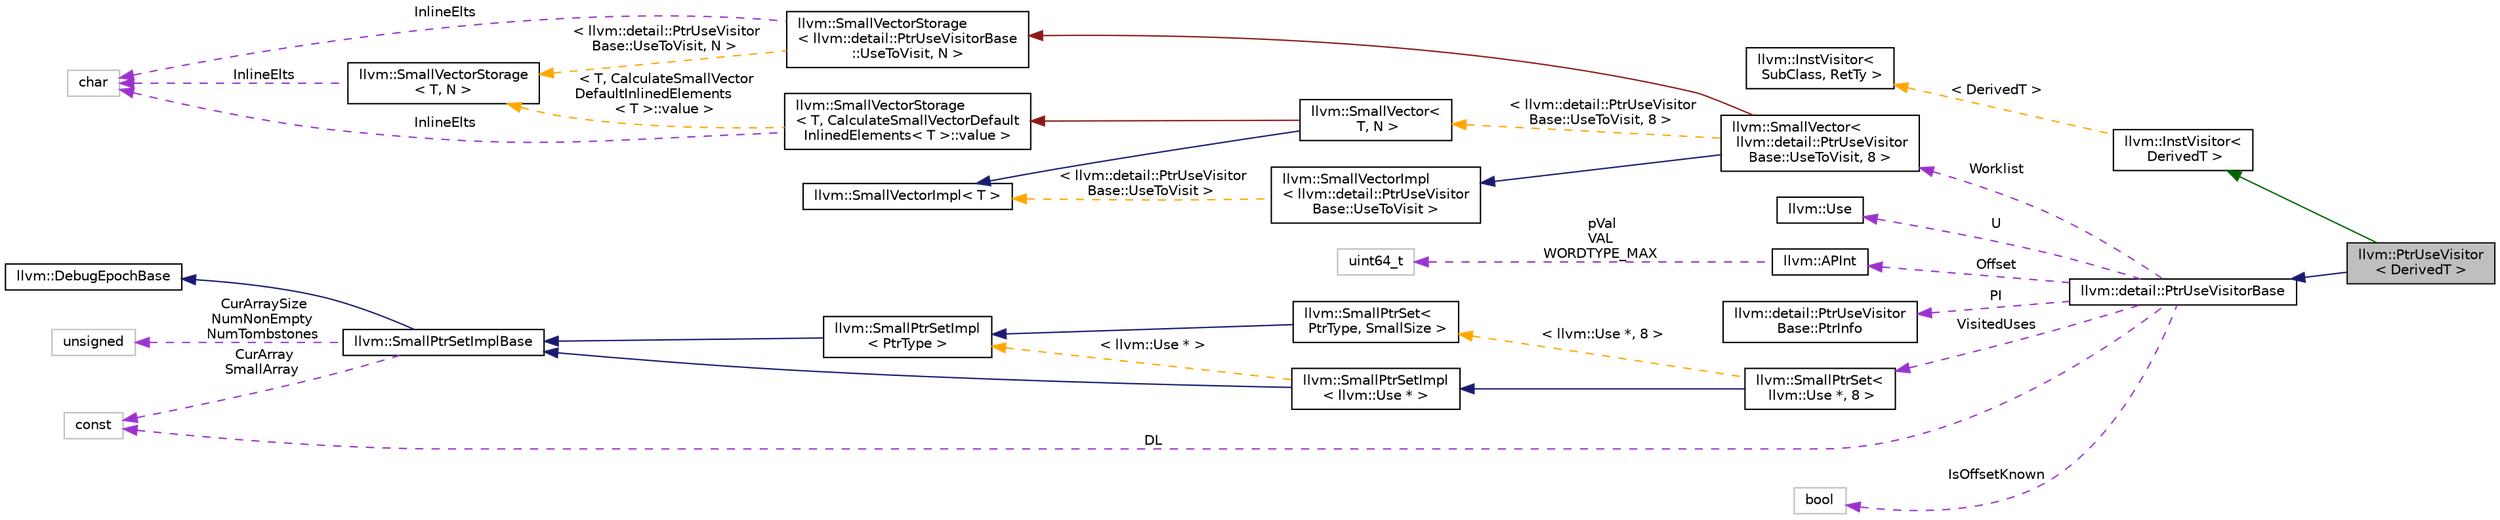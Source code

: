 digraph "llvm::PtrUseVisitor&lt; DerivedT &gt;"
{
 // LATEX_PDF_SIZE
  bgcolor="transparent";
  edge [fontname="Helvetica",fontsize="10",labelfontname="Helvetica",labelfontsize="10"];
  node [fontname="Helvetica",fontsize="10",shape=record];
  rankdir="LR";
  Node1 [label="llvm::PtrUseVisitor\l\< DerivedT \>",height=0.2,width=0.4,color="black", fillcolor="grey75", style="filled", fontcolor="black",tooltip="A base class for visitors over the uses of a pointer value."];
  Node2 -> Node1 [dir="back",color="darkgreen",fontsize="10",style="solid",fontname="Helvetica"];
  Node2 [label="llvm::InstVisitor\<\l DerivedT \>",height=0.2,width=0.4,color="black",URL="$classllvm_1_1InstVisitor.html",tooltip=" "];
  Node3 -> Node2 [dir="back",color="orange",fontsize="10",style="dashed",label=" \< DerivedT \>" ,fontname="Helvetica"];
  Node3 [label="llvm::InstVisitor\<\l SubClass, RetTy \>",height=0.2,width=0.4,color="black",URL="$classllvm_1_1InstVisitor.html",tooltip="Base class for instruction visitors."];
  Node4 -> Node1 [dir="back",color="midnightblue",fontsize="10",style="solid",fontname="Helvetica"];
  Node4 [label="llvm::detail::PtrUseVisitorBase",height=0.2,width=0.4,color="black",URL="$classllvm_1_1detail_1_1PtrUseVisitorBase.html",tooltip="Implementation of non-dependent functionality for PtrUseVisitor."];
  Node5 -> Node4 [dir="back",color="darkorchid3",fontsize="10",style="dashed",label=" Offset" ,fontname="Helvetica"];
  Node5 [label="llvm::APInt",height=0.2,width=0.4,color="black",URL="$classllvm_1_1APInt.html",tooltip="Class for arbitrary precision integers."];
  Node6 -> Node5 [dir="back",color="darkorchid3",fontsize="10",style="dashed",label=" pVal\nVAL\nWORDTYPE_MAX" ,fontname="Helvetica"];
  Node6 [label="uint64_t",height=0.2,width=0.4,color="grey75",tooltip=" "];
  Node7 -> Node4 [dir="back",color="darkorchid3",fontsize="10",style="dashed",label=" PI" ,fontname="Helvetica"];
  Node7 [label="llvm::detail::PtrUseVisitor\lBase::PtrInfo",height=0.2,width=0.4,color="black",URL="$classllvm_1_1detail_1_1PtrUseVisitorBase_1_1PtrInfo.html",tooltip="This class provides information about the result of a visit."];
  Node8 -> Node4 [dir="back",color="darkorchid3",fontsize="10",style="dashed",label=" VisitedUses" ,fontname="Helvetica"];
  Node8 [label="llvm::SmallPtrSet\<\l llvm::Use *, 8 \>",height=0.2,width=0.4,color="black",URL="$classllvm_1_1SmallPtrSet.html",tooltip=" "];
  Node9 -> Node8 [dir="back",color="midnightblue",fontsize="10",style="solid",fontname="Helvetica"];
  Node9 [label="llvm::SmallPtrSetImpl\l\< llvm::Use * \>",height=0.2,width=0.4,color="black",URL="$classllvm_1_1SmallPtrSetImpl.html",tooltip=" "];
  Node10 -> Node9 [dir="back",color="midnightblue",fontsize="10",style="solid",fontname="Helvetica"];
  Node10 [label="llvm::SmallPtrSetImplBase",height=0.2,width=0.4,color="black",URL="$classllvm_1_1SmallPtrSetImplBase.html",tooltip="SmallPtrSetImplBase - This is the common code shared among all the SmallPtrSet<>'s,..."];
  Node11 -> Node10 [dir="back",color="midnightblue",fontsize="10",style="solid",fontname="Helvetica"];
  Node11 [label="llvm::DebugEpochBase",height=0.2,width=0.4,color="black",URL="$classllvm_1_1DebugEpochBase.html",tooltip="A base class for data structure classes wishing to make iterators (\"handles\") pointing into themselve..."];
  Node12 -> Node10 [dir="back",color="darkorchid3",fontsize="10",style="dashed",label=" CurArraySize\nNumNonEmpty\nNumTombstones" ,fontname="Helvetica"];
  Node12 [label="unsigned",height=0.2,width=0.4,color="grey75",tooltip=" "];
  Node13 -> Node10 [dir="back",color="darkorchid3",fontsize="10",style="dashed",label=" CurArray\nSmallArray" ,fontname="Helvetica"];
  Node13 [label="const",height=0.2,width=0.4,color="grey75",tooltip=" "];
  Node14 -> Node9 [dir="back",color="orange",fontsize="10",style="dashed",label=" \< llvm::Use * \>" ,fontname="Helvetica"];
  Node14 [label="llvm::SmallPtrSetImpl\l\< PtrType \>",height=0.2,width=0.4,color="black",URL="$classllvm_1_1SmallPtrSetImpl.html",tooltip="A templated base class for SmallPtrSet which provides the typesafe interface that is common across al..."];
  Node10 -> Node14 [dir="back",color="midnightblue",fontsize="10",style="solid",fontname="Helvetica"];
  Node15 -> Node8 [dir="back",color="orange",fontsize="10",style="dashed",label=" \< llvm::Use *, 8 \>" ,fontname="Helvetica"];
  Node15 [label="llvm::SmallPtrSet\<\l PtrType, SmallSize \>",height=0.2,width=0.4,color="black",URL="$classllvm_1_1SmallPtrSet.html",tooltip="SmallPtrSet - This class implements a set which is optimized for holding SmallSize or less elements."];
  Node14 -> Node15 [dir="back",color="midnightblue",fontsize="10",style="solid",fontname="Helvetica"];
  Node16 -> Node4 [dir="back",color="darkorchid3",fontsize="10",style="dashed",label=" IsOffsetKnown" ,fontname="Helvetica"];
  Node16 [label="bool",height=0.2,width=0.4,color="grey75",tooltip=" "];
  Node17 -> Node4 [dir="back",color="darkorchid3",fontsize="10",style="dashed",label=" Worklist" ,fontname="Helvetica"];
  Node17 [label="llvm::SmallVector\<\l llvm::detail::PtrUseVisitor\lBase::UseToVisit, 8 \>",height=0.2,width=0.4,color="black",URL="$classllvm_1_1SmallVector.html",tooltip=" "];
  Node18 -> Node17 [dir="back",color="midnightblue",fontsize="10",style="solid",fontname="Helvetica"];
  Node18 [label="llvm::SmallVectorImpl\l\< llvm::detail::PtrUseVisitor\lBase::UseToVisit \>",height=0.2,width=0.4,color="black",URL="$classllvm_1_1SmallVectorImpl.html",tooltip=" "];
  Node19 -> Node18 [dir="back",color="orange",fontsize="10",style="dashed",label=" \< llvm::detail::PtrUseVisitor\lBase::UseToVisit \>" ,fontname="Helvetica"];
  Node19 [label="llvm::SmallVectorImpl\< T \>",height=0.2,width=0.4,color="black",URL="$classllvm_1_1SmallVectorImpl.html",tooltip="This class consists of common code factored out of the SmallVector class to reduce code duplication b..."];
  Node20 -> Node17 [dir="back",color="firebrick4",fontsize="10",style="solid",fontname="Helvetica"];
  Node20 [label="llvm::SmallVectorStorage\l\< llvm::detail::PtrUseVisitorBase\l::UseToVisit, N \>",height=0.2,width=0.4,color="black",URL="$structllvm_1_1SmallVectorStorage.html",tooltip=" "];
  Node21 -> Node20 [dir="back",color="darkorchid3",fontsize="10",style="dashed",label=" InlineElts" ,fontname="Helvetica"];
  Node21 [label="char",height=0.2,width=0.4,color="grey75",tooltip=" "];
  Node22 -> Node20 [dir="back",color="orange",fontsize="10",style="dashed",label=" \< llvm::detail::PtrUseVisitor\lBase::UseToVisit, N \>" ,fontname="Helvetica"];
  Node22 [label="llvm::SmallVectorStorage\l\< T, N \>",height=0.2,width=0.4,color="black",URL="$structllvm_1_1SmallVectorStorage.html",tooltip="Storage for the SmallVector elements."];
  Node21 -> Node22 [dir="back",color="darkorchid3",fontsize="10",style="dashed",label=" InlineElts" ,fontname="Helvetica"];
  Node23 -> Node17 [dir="back",color="orange",fontsize="10",style="dashed",label=" \< llvm::detail::PtrUseVisitor\lBase::UseToVisit, 8 \>" ,fontname="Helvetica"];
  Node23 [label="llvm::SmallVector\<\l T, N \>",height=0.2,width=0.4,color="black",URL="$classllvm_1_1SmallVector.html",tooltip="This is a 'vector' (really, a variable-sized array), optimized for the case when the array is small."];
  Node19 -> Node23 [dir="back",color="midnightblue",fontsize="10",style="solid",fontname="Helvetica"];
  Node24 -> Node23 [dir="back",color="firebrick4",fontsize="10",style="solid",fontname="Helvetica"];
  Node24 [label="llvm::SmallVectorStorage\l\< T, CalculateSmallVectorDefault\lInlinedElements\< T \>::value \>",height=0.2,width=0.4,color="black",URL="$structllvm_1_1SmallVectorStorage.html",tooltip=" "];
  Node21 -> Node24 [dir="back",color="darkorchid3",fontsize="10",style="dashed",label=" InlineElts" ,fontname="Helvetica"];
  Node22 -> Node24 [dir="back",color="orange",fontsize="10",style="dashed",label=" \< T, CalculateSmallVector\lDefaultInlinedElements\l\< T \>::value \>" ,fontname="Helvetica"];
  Node25 -> Node4 [dir="back",color="darkorchid3",fontsize="10",style="dashed",label=" U" ,fontname="Helvetica"];
  Node25 [label="llvm::Use",height=0.2,width=0.4,color="black",URL="$classllvm_1_1Use.html",tooltip="A Use represents the edge between a Value definition and its users."];
  Node13 -> Node4 [dir="back",color="darkorchid3",fontsize="10",style="dashed",label=" DL" ,fontname="Helvetica"];
}
